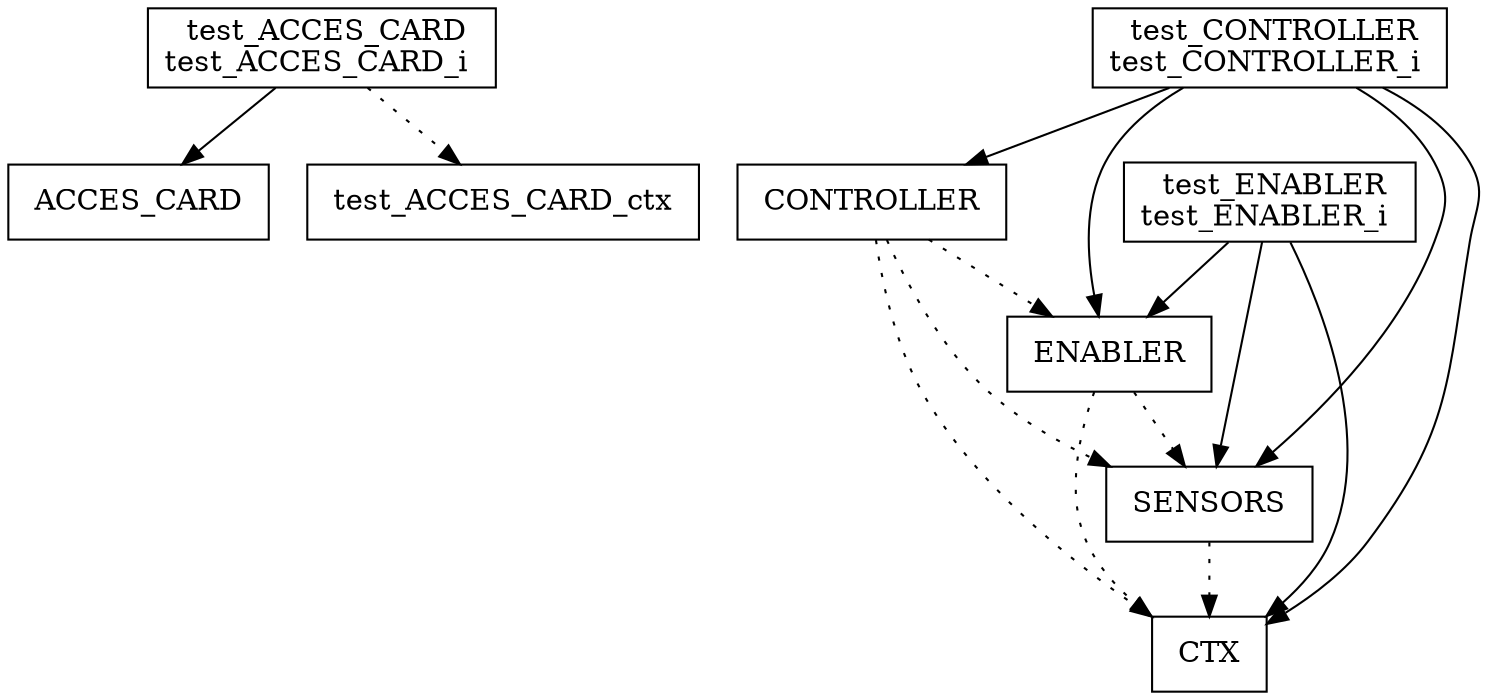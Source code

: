 digraph {
ACCES_CARD [ label=" ACCES_CARD " shape= box ]
CONTROLLER [ label=" CONTROLLER " shape= box ]
CTX [ label=" CTX " shape= box ]
ENABLER [ label=" ENABLER " shape= box ]
SENSORS [ label=" SENSORS " shape= box ]
test_ACCES_CARD_ctx [ label=" test_ACCES_CARD_ctx " shape= box ]
test_ACCES_CARD_i [ label=" test_ACCES_CARD\ntest_ACCES_CARD_i " shape= box ]
test_CONTROLLER_i [ label=" test_CONTROLLER\ntest_CONTROLLER_i " shape= box ]
test_ENABLER_i [ label=" test_ENABLER\ntest_ENABLER_i " shape= box ]

"CONTROLLER" -> "CTX" [style= dotted ]
"CONTROLLER" -> "SENSORS" [style= dotted ]
"CONTROLLER" -> "ENABLER" [style= dotted ]
"ENABLER" -> "CTX" [style= dotted ]
"ENABLER" -> "SENSORS" [style= dotted ]
"SENSORS" -> "CTX" [style= dotted ]
"test_ACCES_CARD_i" -> "test_ACCES_CARD_ctx" [style= dotted ]
"test_ACCES_CARD_i" -> "ACCES_CARD" []
"test_CONTROLLER_i" -> "CTX" []
"test_CONTROLLER_i" -> "SENSORS" []
"test_CONTROLLER_i" -> "ENABLER" []
"test_CONTROLLER_i" -> "CONTROLLER" []
"test_ENABLER_i" -> "CTX" []
"test_ENABLER_i" -> "SENSORS" []
"test_ENABLER_i" -> "ENABLER" []
}
